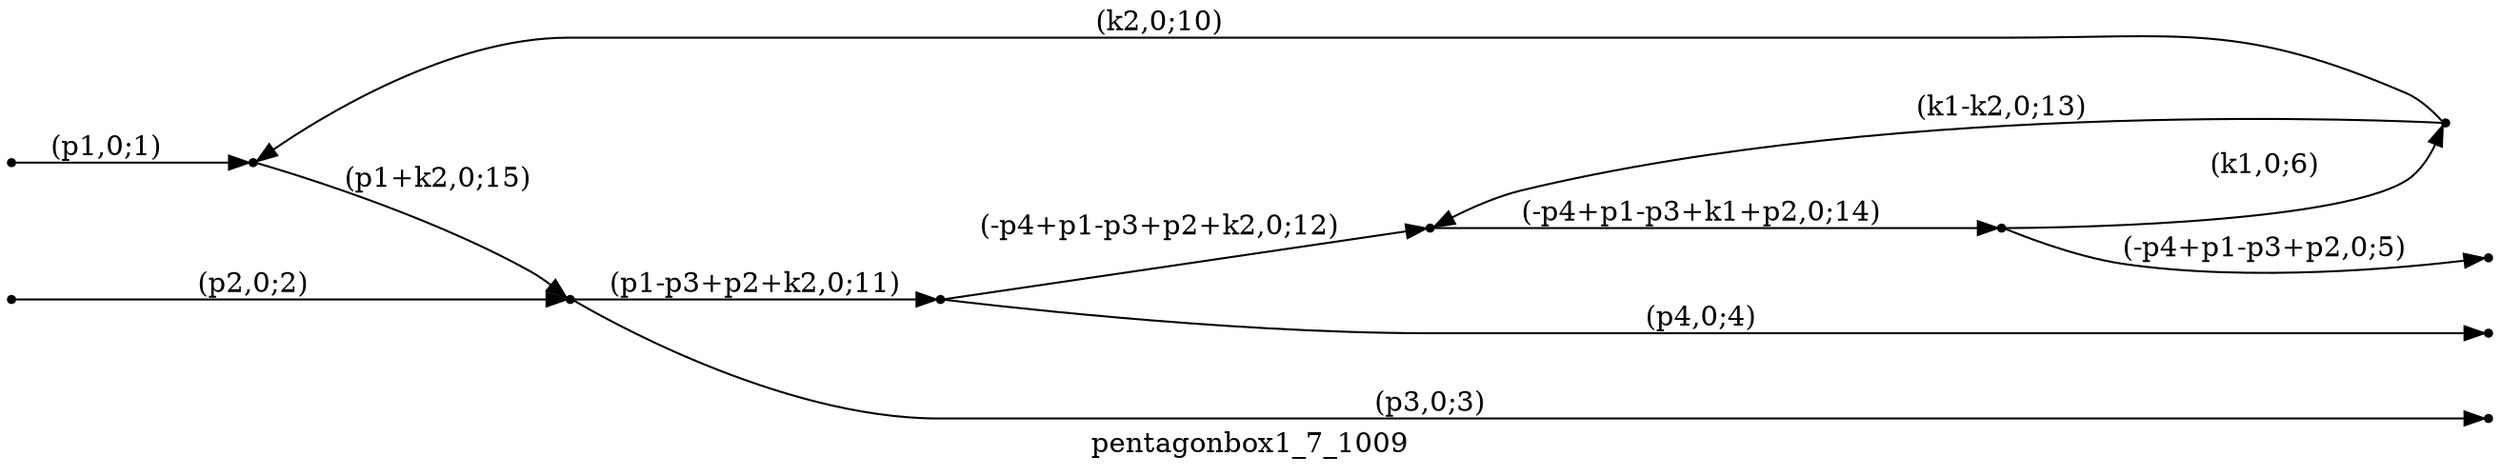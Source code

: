 digraph pentagonbox1_7_1009 {
  label="pentagonbox1_7_1009";
  rankdir="LR";
  subgraph edges {
    -1 -> 6 [label="(p1,0;1)"];
    -2 -> 2 [label="(p2,0;2)"];
    2 -> -3 [label="(p3,0;3)"];
    3 -> -4 [label="(p4,0;4)"];
    5 -> -5 [label="(-p4+p1-p3+p2,0;5)"];
    5 -> 1 [label="(k1,0;6)"];
    1 -> 6 [label="(k2,0;10)"];
    2 -> 3 [label="(p1-p3+p2+k2,0;11)"];
    3 -> 4 [label="(-p4+p1-p3+p2+k2,0;12)"];
    1 -> 4 [label="(k1-k2,0;13)"];
    4 -> 5 [label="(-p4+p1-p3+k1+p2,0;14)"];
    6 -> 2 [label="(p1+k2,0;15)"];
  }
  subgraph incoming { rank="source"; -1; -2; }
  subgraph outgoing { rank="sink"; -3; -4; -5; }
-5 [shape=point];
-4 [shape=point];
-3 [shape=point];
-2 [shape=point];
-1 [shape=point];
1 [shape=point];
2 [shape=point];
3 [shape=point];
4 [shape=point];
5 [shape=point];
6 [shape=point];
}

